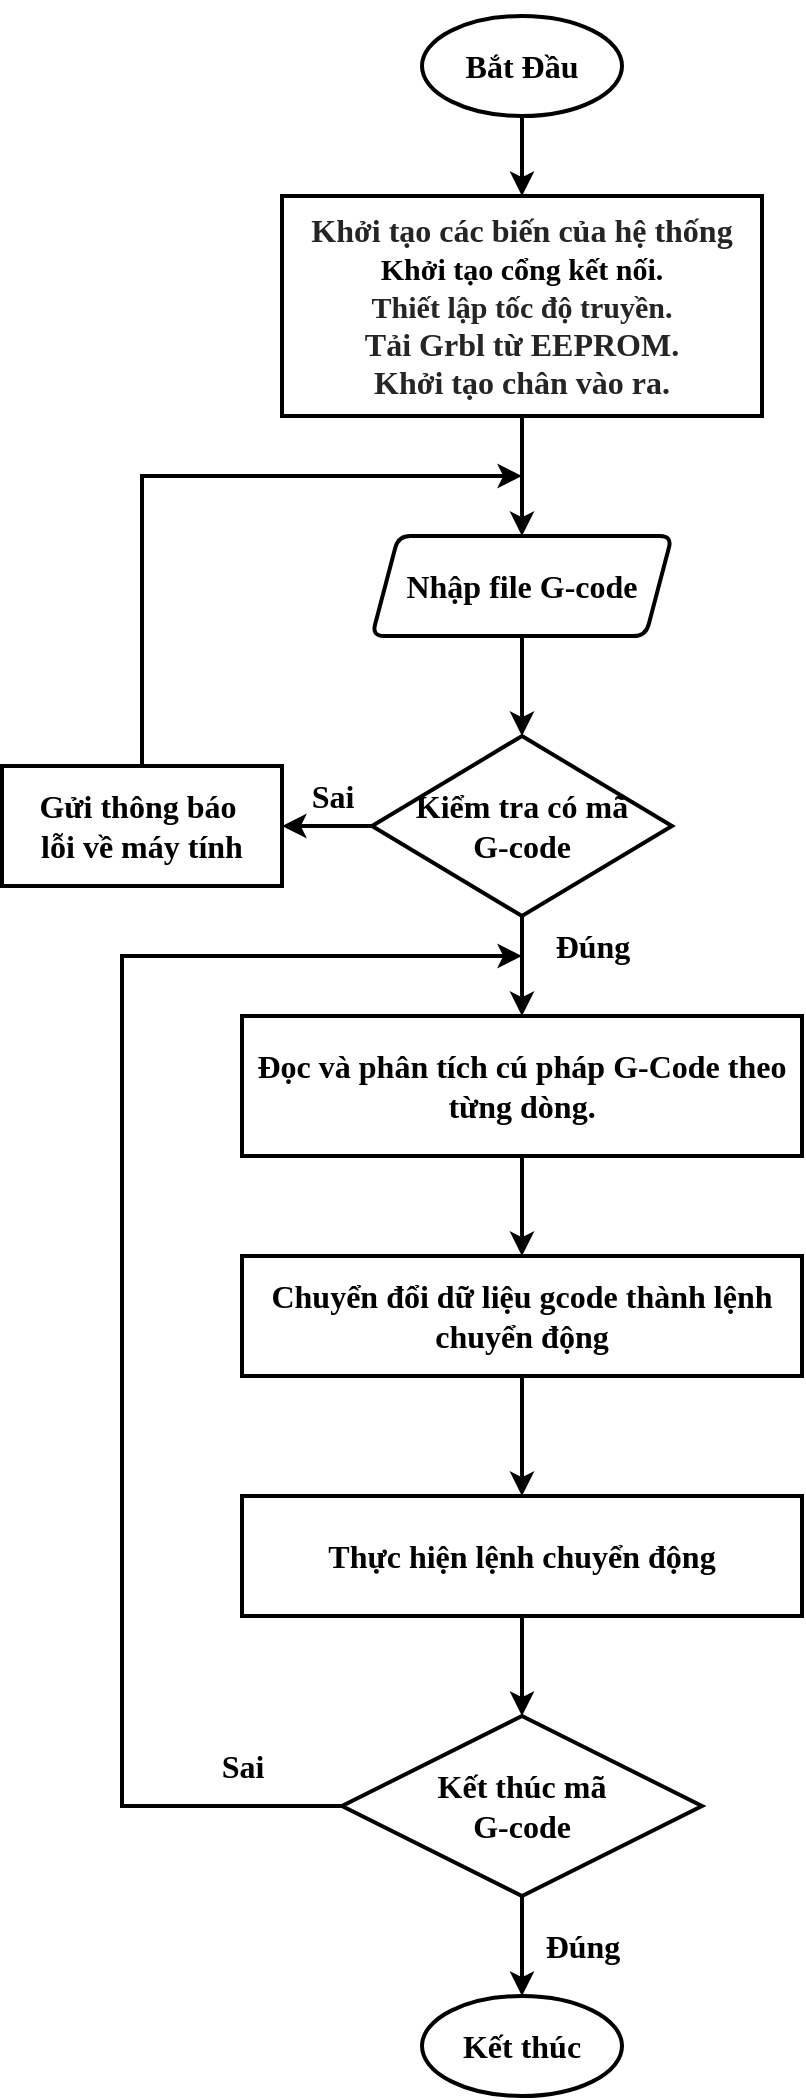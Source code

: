 <mxfile version="20.1.1" type="device"><diagram id="kdQYxcziiyNv4y-Gg6ew" name="Page-1"><mxGraphModel dx="1240" dy="1809" grid="1" gridSize="10" guides="1" tooltips="1" connect="1" arrows="1" fold="1" page="1" pageScale="1" pageWidth="850" pageHeight="1100" math="0" shadow="0"><root><mxCell id="0"/><mxCell id="1" parent="0"/><mxCell id="QjiBQ_h2XHmGRYZLgz04-5" value="" style="endArrow=classic;html=1;rounded=0;fontFamily=Times New Roman;fontSize=16;exitX=0.5;exitY=1;exitDx=0;exitDy=0;entryX=0.5;entryY=0;entryDx=0;entryDy=0;strokeWidth=2;" parent="1" target="1nFq-xpF0JQkRDwRVG5t-9" edge="1"><mxGeometry width="50" height="50" relative="1" as="geometry"><mxPoint x="420" y="-20" as="sourcePoint"/><mxPoint x="450" y="150" as="targetPoint"/></mxGeometry></mxCell><mxCell id="1nFq-xpF0JQkRDwRVG5t-1" value="&lt;font style=&quot;font-size: 16px;&quot; face=&quot;Times New Roman&quot;&gt;&lt;b&gt;Đọc và phân tích cú pháp G-Code theo từng dòng.&lt;/b&gt;&lt;/font&gt;" style="rounded=0;whiteSpace=wrap;html=1;strokeWidth=2;" parent="1" vertex="1"><mxGeometry x="280" y="480" width="280" height="70" as="geometry"/></mxCell><mxCell id="1nFq-xpF0JQkRDwRVG5t-3" value="&lt;b&gt;&lt;font style=&quot;font-size: 16px;&quot;&gt;Chuyển đổi dữ liệu gcode thành lệnh chuyển động&lt;/font&gt;&lt;/b&gt;" style="rounded=0;whiteSpace=wrap;html=1;fontFamily=Times New Roman;fontSize=16;strokeWidth=2;" parent="1" vertex="1"><mxGeometry x="280" y="600" width="280" height="60" as="geometry"/></mxCell><mxCell id="1nFq-xpF0JQkRDwRVG5t-4" value="" style="endArrow=classic;html=1;rounded=0;fontFamily=Times New Roman;fontSize=16;exitX=0.5;exitY=1;exitDx=0;exitDy=0;entryX=0.5;entryY=0;entryDx=0;entryDy=0;strokeWidth=2;" parent="1" source="1nFq-xpF0JQkRDwRVG5t-1" target="1nFq-xpF0JQkRDwRVG5t-3" edge="1"><mxGeometry width="50" height="50" relative="1" as="geometry"><mxPoint x="370" y="740" as="sourcePoint"/><mxPoint x="420" y="690" as="targetPoint"/></mxGeometry></mxCell><mxCell id="1nFq-xpF0JQkRDwRVG5t-5" value="&lt;b&gt;Thực hiện lệnh chuyển động&lt;/b&gt;" style="rounded=0;whiteSpace=wrap;html=1;fontFamily=Times New Roman;fontSize=16;strokeWidth=2;" parent="1" vertex="1"><mxGeometry x="280" y="720" width="280" height="60" as="geometry"/></mxCell><mxCell id="1nFq-xpF0JQkRDwRVG5t-6" value="" style="endArrow=classic;html=1;rounded=0;fontFamily=Times New Roman;fontSize=16;exitX=0.5;exitY=1;exitDx=0;exitDy=0;entryX=0.5;entryY=0;entryDx=0;entryDy=0;strokeWidth=2;" parent="1" source="1nFq-xpF0JQkRDwRVG5t-3" target="1nFq-xpF0JQkRDwRVG5t-5" edge="1"><mxGeometry width="50" height="50" relative="1" as="geometry"><mxPoint x="270" y="700" as="sourcePoint"/><mxPoint x="320" y="650" as="targetPoint"/></mxGeometry></mxCell><mxCell id="1nFq-xpF0JQkRDwRVG5t-8" value="" style="endArrow=classic;html=1;rounded=0;fontFamily=Times New Roman;fontSize=16;exitX=0.5;exitY=1;exitDx=0;exitDy=0;entryX=0.5;entryY=0;entryDx=0;entryDy=0;strokeWidth=2;" parent="1" source="1nFq-xpF0JQkRDwRVG5t-5" target="EtQXCorl5BrqkaH5FU3X-8" edge="1"><mxGeometry width="50" height="50" relative="1" as="geometry"><mxPoint x="420" y="760" as="sourcePoint"/><mxPoint x="420" y="840.0" as="targetPoint"/></mxGeometry></mxCell><mxCell id="1nFq-xpF0JQkRDwRVG5t-9" value="&lt;span style=&quot;color: rgb(37, 37, 37);&quot;&gt;&lt;b&gt;Khởi tạo các biến của hệ thống&lt;br&gt;&lt;/b&gt;&lt;/span&gt;&lt;div style=&quot;&quot;&gt;&lt;span style=&quot;font-size: 15px; background-color: initial;&quot;&gt;&lt;b&gt;Khởi tạo cổng kết nối.&lt;/b&gt;&lt;/span&gt;&lt;/div&gt;&lt;b style=&quot;&quot;&gt;&lt;span style=&quot;color: rgb(37, 37, 37); font-size: 15px;&quot;&gt;&lt;span style=&quot;background-color: initial;&quot;&gt;Thiết lập tốc độ truyền.&lt;/span&gt;&lt;/span&gt;&lt;span style=&quot;color: rgb(37, 37, 37);&quot;&gt;&lt;div&gt;&lt;span style=&quot;background-color: initial;&quot;&gt;Tải Grbl từ EEPROM.&lt;/span&gt;&lt;/div&gt;&lt;div&gt;Khởi tạo chân vào ra.&lt;/div&gt;&lt;/span&gt;&lt;/b&gt;" style="shape=parallelogram;perimeter=parallelogramPerimeter;whiteSpace=wrap;html=1;fixedSize=1;fontFamily=Times New Roman;fontSize=16;strokeWidth=2;size=0;" parent="1" vertex="1"><mxGeometry x="300" y="70" width="240" height="110" as="geometry"/></mxCell><mxCell id="1nFq-xpF0JQkRDwRVG5t-10" value="&lt;b style=&quot;&quot;&gt;Kết thúc&lt;/b&gt;" style="strokeWidth=2;html=1;shape=mxgraph.flowchart.start_1;whiteSpace=wrap;fontFamily=Times New Roman;fontSize=16;" parent="1" vertex="1"><mxGeometry x="370" y="970" width="100" height="50" as="geometry"/></mxCell><mxCell id="1nFq-xpF0JQkRDwRVG5t-11" value="&lt;b style=&quot;&quot;&gt;Bắt Đầu&lt;/b&gt;" style="strokeWidth=2;html=1;shape=mxgraph.flowchart.start_1;whiteSpace=wrap;fontFamily=Times New Roman;fontSize=16;" parent="1" vertex="1"><mxGeometry x="370" y="-20" width="100" height="50" as="geometry"/></mxCell><mxCell id="1nFq-xpF0JQkRDwRVG5t-14" value="" style="endArrow=classic;html=1;rounded=0;fontFamily=Times New Roman;fontSize=16;strokeWidth=2;exitX=0;exitY=0.5;exitDx=0;exitDy=0;" parent="1" source="EtQXCorl5BrqkaH5FU3X-8" edge="1"><mxGeometry width="50" height="50" relative="1" as="geometry"><mxPoint x="420" y="810" as="sourcePoint"/><mxPoint x="420" y="450" as="targetPoint"/><Array as="points"><mxPoint x="220" y="875"/><mxPoint x="220" y="450"/></Array></mxGeometry></mxCell><mxCell id="EtQXCorl5BrqkaH5FU3X-4" value="" style="endArrow=classic;html=1;rounded=0;fontFamily=Times New Roman;fontSize=16;strokeWidth=2;exitX=0.5;exitY=1;exitDx=0;exitDy=0;entryX=0.5;entryY=0;entryDx=0;entryDy=0;entryPerimeter=0;" parent="1" source="EtQXCorl5BrqkaH5FU3X-8" target="1nFq-xpF0JQkRDwRVG5t-10" edge="1"><mxGeometry width="50" height="50" relative="1" as="geometry"><mxPoint x="420" y="930" as="sourcePoint"/><mxPoint x="490" y="750" as="targetPoint"/></mxGeometry></mxCell><mxCell id="EtQXCorl5BrqkaH5FU3X-8" value="&lt;b&gt;Kết thúc mã&lt;br&gt;G-code&lt;/b&gt;" style="rhombus;whiteSpace=wrap;html=1;fontFamily=Times New Roman;fontSize=16;strokeWidth=2;" parent="1" vertex="1"><mxGeometry x="330" y="830" width="180" height="90" as="geometry"/></mxCell><mxCell id="L3ZJWuAbv4aIrLmQJLxs-1" value="&lt;font style=&quot;font-size: 16px;&quot; face=&quot;Times New Roman&quot;&gt;&lt;b&gt;Đúng&lt;/b&gt;&lt;/font&gt;" style="text;html=1;align=center;verticalAlign=middle;resizable=0;points=[];autosize=1;strokeColor=none;fillColor=none;" vertex="1" parent="1"><mxGeometry x="420" y="930" width="60" height="30" as="geometry"/></mxCell><mxCell id="L3ZJWuAbv4aIrLmQJLxs-2" value="&lt;b&gt;Sai&lt;/b&gt;" style="text;html=1;align=center;verticalAlign=middle;resizable=0;points=[];autosize=1;strokeColor=none;fillColor=none;fontSize=16;fontFamily=Times New Roman;" vertex="1" parent="1"><mxGeometry x="260" y="840" width="40" height="30" as="geometry"/></mxCell><mxCell id="L3ZJWuAbv4aIrLmQJLxs-3" value="&lt;b&gt;Nhập file G-code&lt;/b&gt;" style="shape=parallelogram;html=1;strokeWidth=2;perimeter=parallelogramPerimeter;whiteSpace=wrap;rounded=1;arcSize=12;size=0.088;fontFamily=Times New Roman;fontSize=16;" vertex="1" parent="1"><mxGeometry x="345" y="240" width="150" height="50" as="geometry"/></mxCell><mxCell id="L3ZJWuAbv4aIrLmQJLxs-4" value="&lt;b style=&quot;&quot;&gt;Kiểm tra có mã &lt;br&gt;G-code&lt;br&gt;&lt;/b&gt;" style="rhombus;whiteSpace=wrap;html=1;fontFamily=Times New Roman;fontSize=16;strokeWidth=2;" vertex="1" parent="1"><mxGeometry x="345" y="340" width="150" height="90" as="geometry"/></mxCell><mxCell id="L3ZJWuAbv4aIrLmQJLxs-5" value="&lt;b&gt;Gửi thông báo&amp;nbsp;&lt;br&gt;lỗi về máy tính&lt;/b&gt;" style="rounded=0;whiteSpace=wrap;html=1;fontFamily=Times New Roman;fontSize=16;strokeWidth=2;" vertex="1" parent="1"><mxGeometry x="160" y="355" width="140" height="60" as="geometry"/></mxCell><mxCell id="L3ZJWuAbv4aIrLmQJLxs-6" value="" style="endArrow=classic;html=1;rounded=0;fontFamily=Times New Roman;fontSize=16;strokeWidth=2;exitX=0;exitY=0.5;exitDx=0;exitDy=0;entryX=1;entryY=0.5;entryDx=0;entryDy=0;" edge="1" parent="1" source="L3ZJWuAbv4aIrLmQJLxs-4" target="L3ZJWuAbv4aIrLmQJLxs-5"><mxGeometry width="50" height="50" relative="1" as="geometry"><mxPoint x="290" y="450" as="sourcePoint"/><mxPoint x="340" y="400" as="targetPoint"/></mxGeometry></mxCell><mxCell id="L3ZJWuAbv4aIrLmQJLxs-7" value="" style="endArrow=classic;html=1;rounded=0;fontFamily=Times New Roman;fontSize=16;strokeWidth=2;exitX=0.5;exitY=0;exitDx=0;exitDy=0;" edge="1" parent="1" source="L3ZJWuAbv4aIrLmQJLxs-5"><mxGeometry width="50" height="50" relative="1" as="geometry"><mxPoint x="180" y="350" as="sourcePoint"/><mxPoint x="420" y="210" as="targetPoint"/><Array as="points"><mxPoint x="230" y="210"/></Array></mxGeometry></mxCell><mxCell id="L3ZJWuAbv4aIrLmQJLxs-8" value="&lt;font style=&quot;font-size: 16px;&quot; face=&quot;Times New Roman&quot;&gt;&lt;b&gt;Sai&lt;/b&gt;&lt;/font&gt;" style="text;html=1;align=center;verticalAlign=middle;resizable=0;points=[];autosize=1;strokeColor=none;fillColor=none;" vertex="1" parent="1"><mxGeometry x="305" y="355" width="40" height="30" as="geometry"/></mxCell><mxCell id="L3ZJWuAbv4aIrLmQJLxs-9" value="" style="endArrow=classic;html=1;rounded=0;fontFamily=Times New Roman;fontSize=16;exitX=0.5;exitY=1;exitDx=0;exitDy=0;entryX=0.5;entryY=0;entryDx=0;entryDy=0;strokeWidth=2;" edge="1" parent="1" source="L3ZJWuAbv4aIrLmQJLxs-4" target="1nFq-xpF0JQkRDwRVG5t-1"><mxGeometry width="50" height="50" relative="1" as="geometry"><mxPoint x="360" y="410" as="sourcePoint"/><mxPoint x="410" y="360" as="targetPoint"/></mxGeometry></mxCell><mxCell id="L3ZJWuAbv4aIrLmQJLxs-10" value="" style="endArrow=classic;html=1;rounded=0;fontFamily=Times New Roman;fontSize=16;exitX=0.5;exitY=1;exitDx=0;exitDy=0;entryX=0.5;entryY=0;entryDx=0;entryDy=0;strokeWidth=2;" edge="1" parent="1" source="1nFq-xpF0JQkRDwRVG5t-9" target="L3ZJWuAbv4aIrLmQJLxs-3"><mxGeometry width="50" height="50" relative="1" as="geometry"><mxPoint x="350" y="290" as="sourcePoint"/><mxPoint x="400" y="240" as="targetPoint"/></mxGeometry></mxCell><mxCell id="L3ZJWuAbv4aIrLmQJLxs-11" value="" style="endArrow=classic;html=1;rounded=0;fontFamily=Times New Roman;fontSize=16;strokeWidth=2;exitX=0.5;exitY=1;exitDx=0;exitDy=0;entryX=0.5;entryY=0;entryDx=0;entryDy=0;" edge="1" parent="1" source="L3ZJWuAbv4aIrLmQJLxs-3" target="L3ZJWuAbv4aIrLmQJLxs-4"><mxGeometry width="50" height="50" relative="1" as="geometry"><mxPoint x="350" y="290" as="sourcePoint"/><mxPoint x="400" y="240" as="targetPoint"/></mxGeometry></mxCell><mxCell id="L3ZJWuAbv4aIrLmQJLxs-12" value="&lt;b&gt;Đúng&lt;/b&gt;" style="text;html=1;align=center;verticalAlign=middle;resizable=0;points=[];autosize=1;strokeColor=none;fillColor=none;fontSize=16;fontFamily=Times New Roman;" vertex="1" parent="1"><mxGeometry x="425" y="430" width="60" height="30" as="geometry"/></mxCell></root></mxGraphModel></diagram></mxfile>